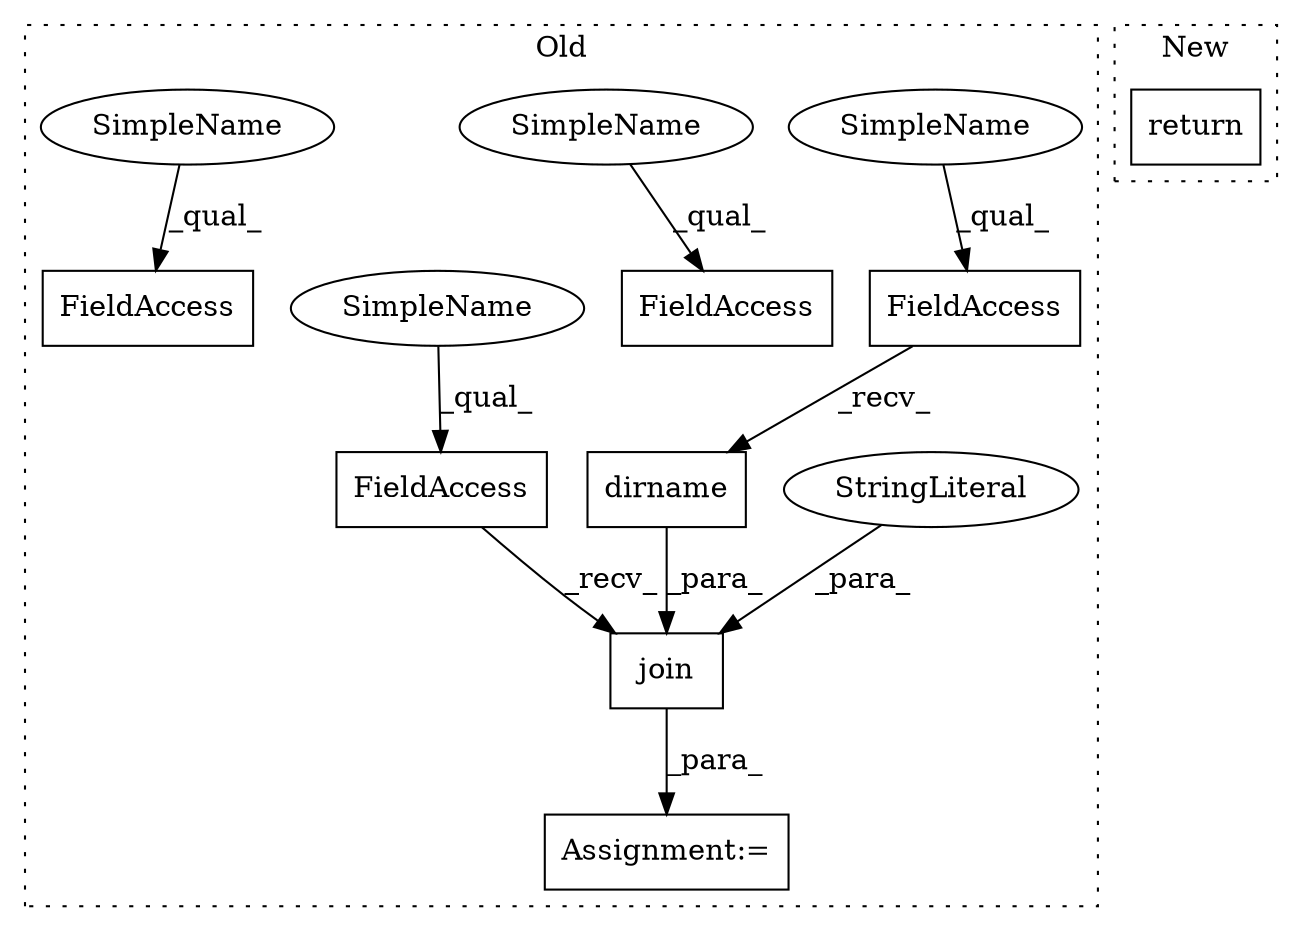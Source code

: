 digraph G {
subgraph cluster0 {
1 [label="dirname" a="32" s="1371,1405" l="8,1" shape="box"];
3 [label="FieldAccess" a="22" s="1363" l="7" shape="box"];
4 [label="join" a="32" s="1446,1478" l="5,1" shape="box"];
5 [label="FieldAccess" a="22" s="1438" l="7" shape="box"];
6 [label="Assignment:=" a="7" s="1421" l="1" shape="box"];
7 [label="FieldAccess" a="22" s="1504" l="7" shape="box"];
8 [label="FieldAccess" a="22" s="1422" l="7" shape="box"];
9 [label="StringLiteral" a="45" s="1473" l="5" shape="ellipse"];
10 [label="SimpleName" a="42" s="1363" l="2" shape="ellipse"];
11 [label="SimpleName" a="42" s="1422" l="2" shape="ellipse"];
12 [label="SimpleName" a="42" s="1438" l="2" shape="ellipse"];
13 [label="SimpleName" a="42" s="1504" l="2" shape="ellipse"];
label = "Old";
style="dotted";
}
subgraph cluster1 {
2 [label="return" a="41" s="1296" l="7" shape="box"];
label = "New";
style="dotted";
}
1 -> 4 [label="_para_"];
3 -> 1 [label="_recv_"];
4 -> 6 [label="_para_"];
5 -> 4 [label="_recv_"];
9 -> 4 [label="_para_"];
10 -> 3 [label="_qual_"];
11 -> 8 [label="_qual_"];
12 -> 5 [label="_qual_"];
13 -> 7 [label="_qual_"];
}